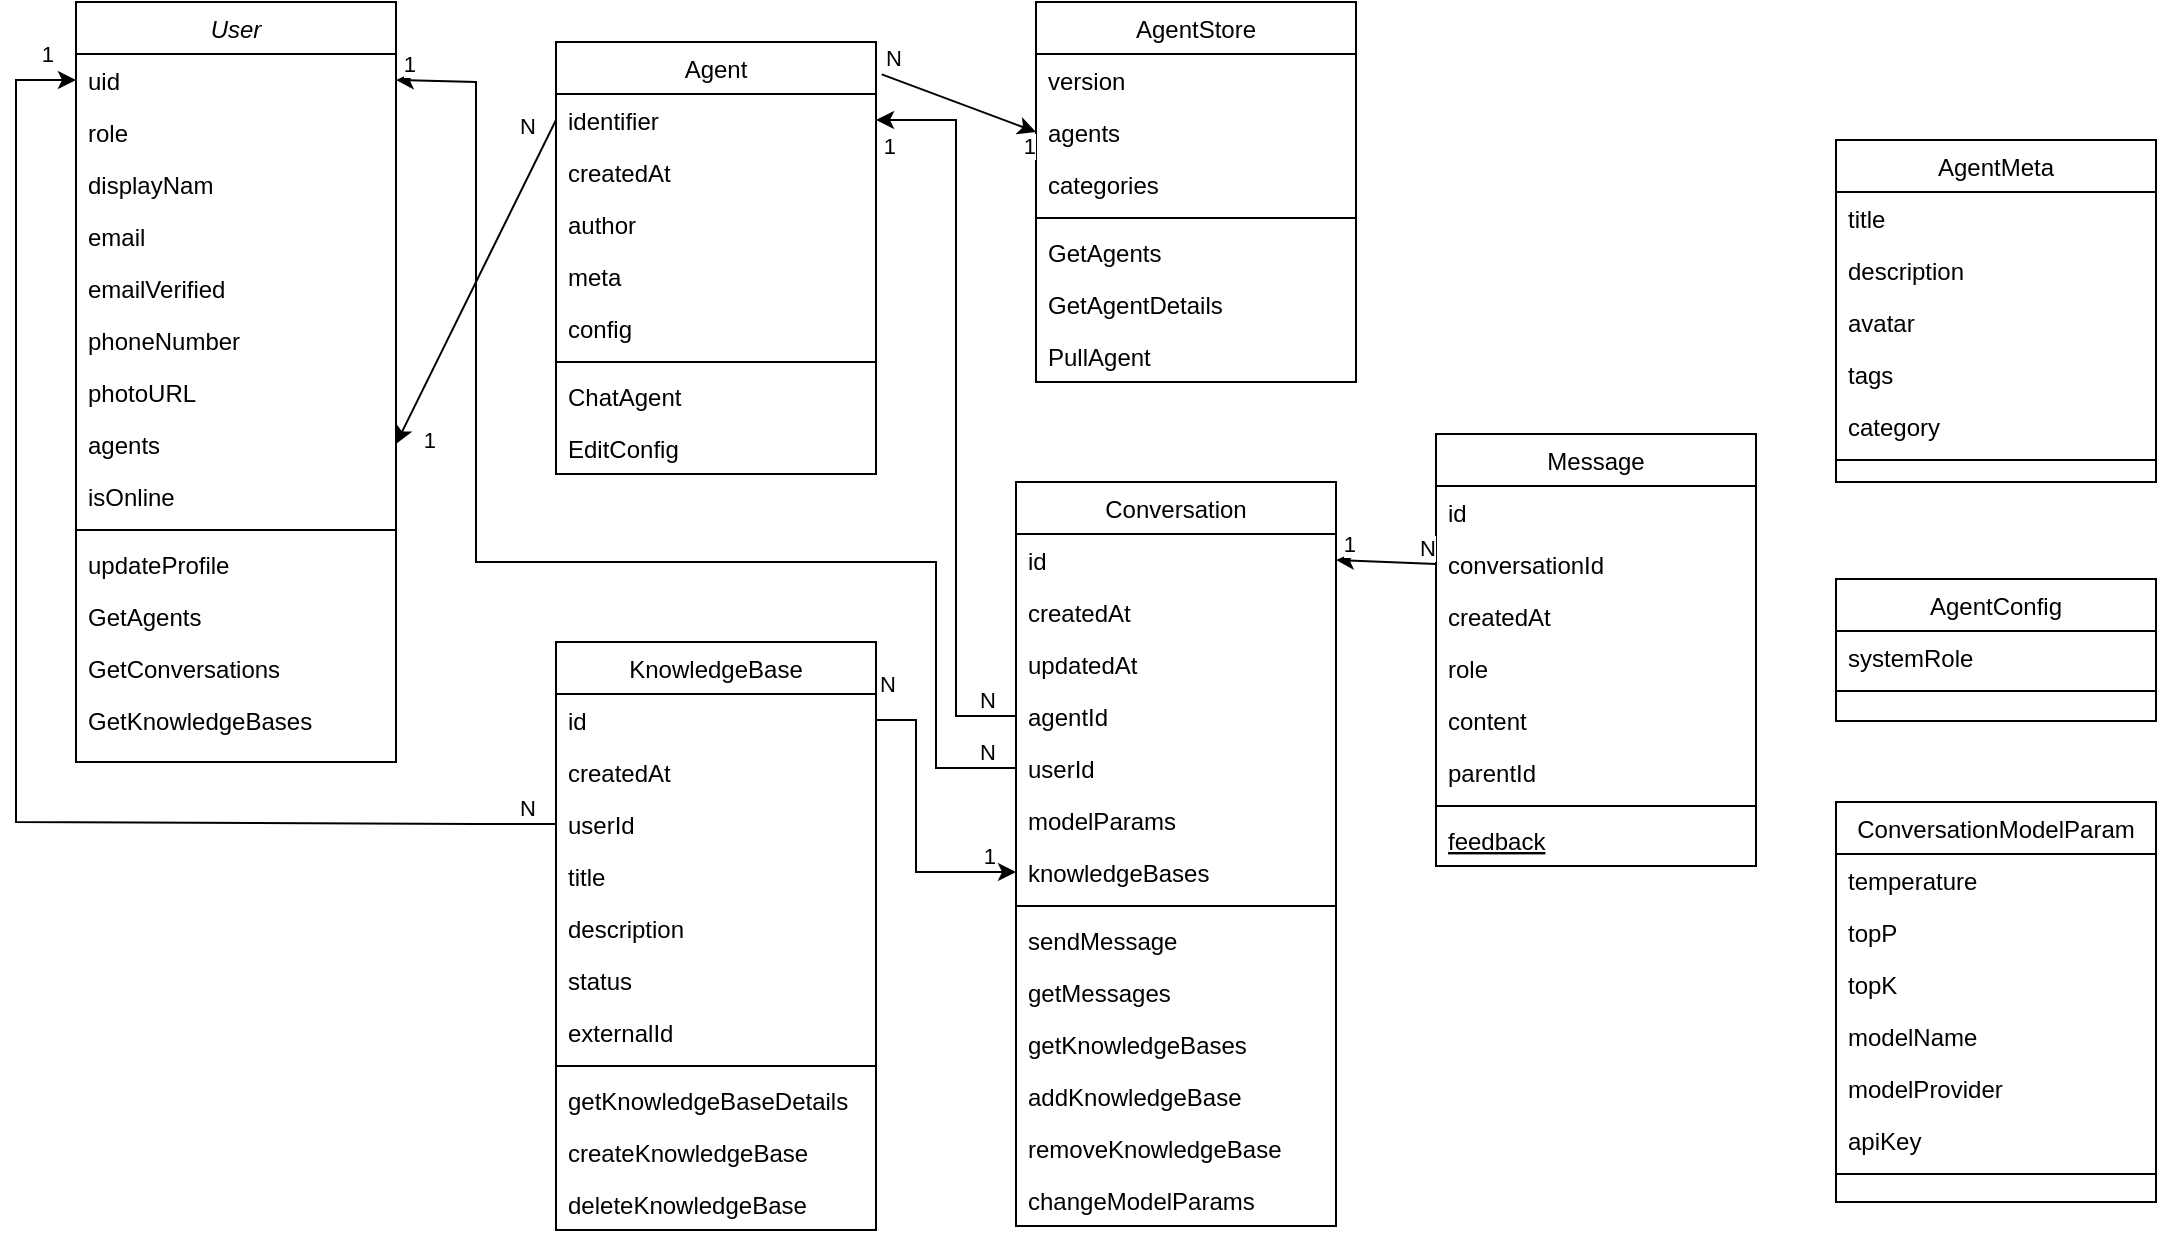 <mxfile version="24.8.3">
  <diagram id="C5RBs43oDa-KdzZeNtuy" name="Page-1">
    <mxGraphModel dx="1767" dy="701" grid="1" gridSize="10" guides="1" tooltips="1" connect="1" arrows="1" fold="1" page="1" pageScale="1" pageWidth="827" pageHeight="1169" math="0" shadow="0">
      <root>
        <mxCell id="WIyWlLk6GJQsqaUBKTNV-0" />
        <mxCell id="WIyWlLk6GJQsqaUBKTNV-1" parent="WIyWlLk6GJQsqaUBKTNV-0" />
        <mxCell id="zkfFHV4jXpPFQw0GAbJ--0" value="User" style="swimlane;fontStyle=2;align=center;verticalAlign=top;childLayout=stackLayout;horizontal=1;startSize=26;horizontalStack=0;resizeParent=1;resizeLast=0;collapsible=1;marginBottom=0;rounded=0;shadow=0;strokeWidth=1;" parent="WIyWlLk6GJQsqaUBKTNV-1" vertex="1">
          <mxGeometry x="40" width="160" height="380" as="geometry">
            <mxRectangle x="230" y="140" width="160" height="26" as="alternateBounds" />
          </mxGeometry>
        </mxCell>
        <mxCell id="zkfFHV4jXpPFQw0GAbJ--1" value="uid" style="text;align=left;verticalAlign=top;spacingLeft=4;spacingRight=4;overflow=hidden;rotatable=0;points=[[0,0.5],[1,0.5]];portConstraint=eastwest;" parent="zkfFHV4jXpPFQw0GAbJ--0" vertex="1">
          <mxGeometry y="26" width="160" height="26" as="geometry" />
        </mxCell>
        <mxCell id="_e_XERXrVA3fYd4OaqRG-3" value="role" style="text;align=left;verticalAlign=top;spacingLeft=4;spacingRight=4;overflow=hidden;rotatable=0;points=[[0,0.5],[1,0.5]];portConstraint=eastwest;rounded=0;shadow=0;html=0;" parent="zkfFHV4jXpPFQw0GAbJ--0" vertex="1">
          <mxGeometry y="52" width="160" height="26" as="geometry" />
        </mxCell>
        <mxCell id="zkfFHV4jXpPFQw0GAbJ--2" value="displayNam" style="text;align=left;verticalAlign=top;spacingLeft=4;spacingRight=4;overflow=hidden;rotatable=0;points=[[0,0.5],[1,0.5]];portConstraint=eastwest;rounded=0;shadow=0;html=0;" parent="zkfFHV4jXpPFQw0GAbJ--0" vertex="1">
          <mxGeometry y="78" width="160" height="26" as="geometry" />
        </mxCell>
        <mxCell id="_e_XERXrVA3fYd4OaqRG-0" value="email" style="text;align=left;verticalAlign=top;spacingLeft=4;spacingRight=4;overflow=hidden;rotatable=0;points=[[0,0.5],[1,0.5]];portConstraint=eastwest;rounded=0;shadow=0;html=0;" parent="zkfFHV4jXpPFQw0GAbJ--0" vertex="1">
          <mxGeometry y="104" width="160" height="26" as="geometry" />
        </mxCell>
        <mxCell id="_e_XERXrVA3fYd4OaqRG-1" value="emailVerified" style="text;align=left;verticalAlign=top;spacingLeft=4;spacingRight=4;overflow=hidden;rotatable=0;points=[[0,0.5],[1,0.5]];portConstraint=eastwest;rounded=0;shadow=0;html=0;" parent="zkfFHV4jXpPFQw0GAbJ--0" vertex="1">
          <mxGeometry y="130" width="160" height="26" as="geometry" />
        </mxCell>
        <mxCell id="_e_XERXrVA3fYd4OaqRG-4" value="phoneNumber" style="text;align=left;verticalAlign=top;spacingLeft=4;spacingRight=4;overflow=hidden;rotatable=0;points=[[0,0.5],[1,0.5]];portConstraint=eastwest;rounded=0;shadow=0;html=0;" parent="zkfFHV4jXpPFQw0GAbJ--0" vertex="1">
          <mxGeometry y="156" width="160" height="26" as="geometry" />
        </mxCell>
        <mxCell id="_e_XERXrVA3fYd4OaqRG-5" value="photoURL" style="text;align=left;verticalAlign=top;spacingLeft=4;spacingRight=4;overflow=hidden;rotatable=0;points=[[0,0.5],[1,0.5]];portConstraint=eastwest;rounded=0;shadow=0;html=0;" parent="zkfFHV4jXpPFQw0GAbJ--0" vertex="1">
          <mxGeometry y="182" width="160" height="26" as="geometry" />
        </mxCell>
        <mxCell id="_e_XERXrVA3fYd4OaqRG-95" value="agents" style="text;align=left;verticalAlign=top;spacingLeft=4;spacingRight=4;overflow=hidden;rotatable=0;points=[[0,0.5],[1,0.5]];portConstraint=eastwest;rounded=0;shadow=0;html=0;" parent="zkfFHV4jXpPFQw0GAbJ--0" vertex="1">
          <mxGeometry y="208" width="160" height="26" as="geometry" />
        </mxCell>
        <mxCell id="_e_XERXrVA3fYd4OaqRG-60" value="isOnline" style="text;align=left;verticalAlign=top;spacingLeft=4;spacingRight=4;overflow=hidden;rotatable=0;points=[[0,0.5],[1,0.5]];portConstraint=eastwest;" parent="zkfFHV4jXpPFQw0GAbJ--0" vertex="1">
          <mxGeometry y="234" width="160" height="26" as="geometry" />
        </mxCell>
        <mxCell id="zkfFHV4jXpPFQw0GAbJ--4" value="" style="line;html=1;strokeWidth=1;align=left;verticalAlign=middle;spacingTop=-1;spacingLeft=3;spacingRight=3;rotatable=0;labelPosition=right;points=[];portConstraint=eastwest;" parent="zkfFHV4jXpPFQw0GAbJ--0" vertex="1">
          <mxGeometry y="260" width="160" height="8" as="geometry" />
        </mxCell>
        <mxCell id="_e_XERXrVA3fYd4OaqRG-6" value="updateProfile" style="text;align=left;verticalAlign=top;spacingLeft=4;spacingRight=4;overflow=hidden;rotatable=0;points=[[0,0.5],[1,0.5]];portConstraint=eastwest;" parent="zkfFHV4jXpPFQw0GAbJ--0" vertex="1">
          <mxGeometry y="268" width="160" height="26" as="geometry" />
        </mxCell>
        <mxCell id="_e_XERXrVA3fYd4OaqRG-40" value="GetAgents" style="text;align=left;verticalAlign=top;spacingLeft=4;spacingRight=4;overflow=hidden;rotatable=0;points=[[0,0.5],[1,0.5]];portConstraint=eastwest;" parent="zkfFHV4jXpPFQw0GAbJ--0" vertex="1">
          <mxGeometry y="294" width="160" height="26" as="geometry" />
        </mxCell>
        <mxCell id="_e_XERXrVA3fYd4OaqRG-93" value="GetConversations" style="text;align=left;verticalAlign=top;spacingLeft=4;spacingRight=4;overflow=hidden;rotatable=0;points=[[0,0.5],[1,0.5]];portConstraint=eastwest;" parent="zkfFHV4jXpPFQw0GAbJ--0" vertex="1">
          <mxGeometry y="320" width="160" height="26" as="geometry" />
        </mxCell>
        <mxCell id="zkfFHV4jXpPFQw0GAbJ--5" value="GetKnowledgeBases" style="text;align=left;verticalAlign=top;spacingLeft=4;spacingRight=4;overflow=hidden;rotatable=0;points=[[0,0.5],[1,0.5]];portConstraint=eastwest;" parent="zkfFHV4jXpPFQw0GAbJ--0" vertex="1">
          <mxGeometry y="346" width="160" height="26" as="geometry" />
        </mxCell>
        <mxCell id="zkfFHV4jXpPFQw0GAbJ--6" value="Conversation" style="swimlane;fontStyle=0;align=center;verticalAlign=top;childLayout=stackLayout;horizontal=1;startSize=26;horizontalStack=0;resizeParent=1;resizeLast=0;collapsible=1;marginBottom=0;rounded=0;shadow=0;strokeWidth=1;" parent="WIyWlLk6GJQsqaUBKTNV-1" vertex="1">
          <mxGeometry x="510" y="240" width="160" height="372" as="geometry">
            <mxRectangle x="130" y="380" width="160" height="26" as="alternateBounds" />
          </mxGeometry>
        </mxCell>
        <mxCell id="zkfFHV4jXpPFQw0GAbJ--7" value="id" style="text;align=left;verticalAlign=top;spacingLeft=4;spacingRight=4;overflow=hidden;rotatable=0;points=[[0,0.5],[1,0.5]];portConstraint=eastwest;" parent="zkfFHV4jXpPFQw0GAbJ--6" vertex="1">
          <mxGeometry y="26" width="160" height="26" as="geometry" />
        </mxCell>
        <mxCell id="_e_XERXrVA3fYd4OaqRG-21" value="createdAt" style="text;align=left;verticalAlign=top;spacingLeft=4;spacingRight=4;overflow=hidden;rotatable=0;points=[[0,0.5],[1,0.5]];portConstraint=eastwest;rounded=0;shadow=0;html=0;" parent="zkfFHV4jXpPFQw0GAbJ--6" vertex="1">
          <mxGeometry y="52" width="160" height="26" as="geometry" />
        </mxCell>
        <mxCell id="_e_XERXrVA3fYd4OaqRG-18" value="updatedAt" style="text;align=left;verticalAlign=top;spacingLeft=4;spacingRight=4;overflow=hidden;rotatable=0;points=[[0,0.5],[1,0.5]];portConstraint=eastwest;rounded=0;shadow=0;html=0;" parent="zkfFHV4jXpPFQw0GAbJ--6" vertex="1">
          <mxGeometry y="78" width="160" height="26" as="geometry" />
        </mxCell>
        <mxCell id="_e_XERXrVA3fYd4OaqRG-20" value="agentId" style="text;align=left;verticalAlign=top;spacingLeft=4;spacingRight=4;overflow=hidden;rotatable=0;points=[[0,0.5],[1,0.5]];portConstraint=eastwest;rounded=0;shadow=0;html=0;" parent="zkfFHV4jXpPFQw0GAbJ--6" vertex="1">
          <mxGeometry y="104" width="160" height="26" as="geometry" />
        </mxCell>
        <mxCell id="_e_XERXrVA3fYd4OaqRG-19" value="userId" style="text;align=left;verticalAlign=top;spacingLeft=4;spacingRight=4;overflow=hidden;rotatable=0;points=[[0,0.5],[1,0.5]];portConstraint=eastwest;rounded=0;shadow=0;html=0;" parent="zkfFHV4jXpPFQw0GAbJ--6" vertex="1">
          <mxGeometry y="130" width="160" height="26" as="geometry" />
        </mxCell>
        <mxCell id="zkfFHV4jXpPFQw0GAbJ--8" value="modelParams" style="text;align=left;verticalAlign=top;spacingLeft=4;spacingRight=4;overflow=hidden;rotatable=0;points=[[0,0.5],[1,0.5]];portConstraint=eastwest;rounded=0;shadow=0;html=0;" parent="zkfFHV4jXpPFQw0GAbJ--6" vertex="1">
          <mxGeometry y="156" width="160" height="26" as="geometry" />
        </mxCell>
        <mxCell id="_e_XERXrVA3fYd4OaqRG-89" value="knowledgeBases" style="text;align=left;verticalAlign=top;spacingLeft=4;spacingRight=4;overflow=hidden;rotatable=0;points=[[0,0.5],[1,0.5]];portConstraint=eastwest;rounded=0;shadow=0;html=0;" parent="zkfFHV4jXpPFQw0GAbJ--6" vertex="1">
          <mxGeometry y="182" width="160" height="26" as="geometry" />
        </mxCell>
        <mxCell id="zkfFHV4jXpPFQw0GAbJ--9" value="" style="line;html=1;strokeWidth=1;align=left;verticalAlign=middle;spacingTop=-1;spacingLeft=3;spacingRight=3;rotatable=0;labelPosition=right;points=[];portConstraint=eastwest;" parent="zkfFHV4jXpPFQw0GAbJ--6" vertex="1">
          <mxGeometry y="208" width="160" height="8" as="geometry" />
        </mxCell>
        <mxCell id="_e_XERXrVA3fYd4OaqRG-22" value="sendMessage" style="text;align=left;verticalAlign=top;spacingLeft=4;spacingRight=4;overflow=hidden;rotatable=0;points=[[0,0.5],[1,0.5]];portConstraint=eastwest;" parent="zkfFHV4jXpPFQw0GAbJ--6" vertex="1">
          <mxGeometry y="216" width="160" height="26" as="geometry" />
        </mxCell>
        <mxCell id="_e_XERXrVA3fYd4OaqRG-98" value="getMessages" style="text;align=left;verticalAlign=top;spacingLeft=4;spacingRight=4;overflow=hidden;rotatable=0;points=[[0,0.5],[1,0.5]];portConstraint=eastwest;" parent="zkfFHV4jXpPFQw0GAbJ--6" vertex="1">
          <mxGeometry y="242" width="160" height="26" as="geometry" />
        </mxCell>
        <mxCell id="zkfFHV4jXpPFQw0GAbJ--11" value="getKnowledgeBases" style="text;align=left;verticalAlign=top;spacingLeft=4;spacingRight=4;overflow=hidden;rotatable=0;points=[[0,0.5],[1,0.5]];portConstraint=eastwest;" parent="zkfFHV4jXpPFQw0GAbJ--6" vertex="1">
          <mxGeometry y="268" width="160" height="26" as="geometry" />
        </mxCell>
        <mxCell id="_e_XERXrVA3fYd4OaqRG-23" value="addKnowledgeBase" style="text;align=left;verticalAlign=top;spacingLeft=4;spacingRight=4;overflow=hidden;rotatable=0;points=[[0,0.5],[1,0.5]];portConstraint=eastwest;" parent="zkfFHV4jXpPFQw0GAbJ--6" vertex="1">
          <mxGeometry y="294" width="160" height="26" as="geometry" />
        </mxCell>
        <mxCell id="_e_XERXrVA3fYd4OaqRG-24" value="removeKnowledgeBase" style="text;align=left;verticalAlign=top;spacingLeft=4;spacingRight=4;overflow=hidden;rotatable=0;points=[[0,0.5],[1,0.5]];portConstraint=eastwest;" parent="zkfFHV4jXpPFQw0GAbJ--6" vertex="1">
          <mxGeometry y="320" width="160" height="26" as="geometry" />
        </mxCell>
        <mxCell id="_e_XERXrVA3fYd4OaqRG-103" value="changeModelParams" style="text;align=left;verticalAlign=top;spacingLeft=4;spacingRight=4;overflow=hidden;rotatable=0;points=[[0,0.5],[1,0.5]];portConstraint=eastwest;" parent="zkfFHV4jXpPFQw0GAbJ--6" vertex="1">
          <mxGeometry y="346" width="160" height="26" as="geometry" />
        </mxCell>
        <mxCell id="zkfFHV4jXpPFQw0GAbJ--17" value="Agent" style="swimlane;fontStyle=0;align=center;verticalAlign=top;childLayout=stackLayout;horizontal=1;startSize=26;horizontalStack=0;resizeParent=1;resizeLast=0;collapsible=1;marginBottom=0;rounded=0;shadow=0;strokeWidth=1;" parent="WIyWlLk6GJQsqaUBKTNV-1" vertex="1">
          <mxGeometry x="280" y="20" width="160" height="216" as="geometry">
            <mxRectangle x="550" y="140" width="160" height="26" as="alternateBounds" />
          </mxGeometry>
        </mxCell>
        <mxCell id="zkfFHV4jXpPFQw0GAbJ--18" value="identifier" style="text;align=left;verticalAlign=top;spacingLeft=4;spacingRight=4;overflow=hidden;rotatable=0;points=[[0,0.5],[1,0.5]];portConstraint=eastwest;" parent="zkfFHV4jXpPFQw0GAbJ--17" vertex="1">
          <mxGeometry y="26" width="160" height="26" as="geometry" />
        </mxCell>
        <mxCell id="zkfFHV4jXpPFQw0GAbJ--20" value="createdAt" style="text;align=left;verticalAlign=top;spacingLeft=4;spacingRight=4;overflow=hidden;rotatable=0;points=[[0,0.5],[1,0.5]];portConstraint=eastwest;rounded=0;shadow=0;html=0;" parent="zkfFHV4jXpPFQw0GAbJ--17" vertex="1">
          <mxGeometry y="52" width="160" height="26" as="geometry" />
        </mxCell>
        <mxCell id="zkfFHV4jXpPFQw0GAbJ--19" value="author" style="text;align=left;verticalAlign=top;spacingLeft=4;spacingRight=4;overflow=hidden;rotatable=0;points=[[0,0.5],[1,0.5]];portConstraint=eastwest;rounded=0;shadow=0;html=0;" parent="zkfFHV4jXpPFQw0GAbJ--17" vertex="1">
          <mxGeometry y="78" width="160" height="26" as="geometry" />
        </mxCell>
        <mxCell id="zkfFHV4jXpPFQw0GAbJ--21" value="meta" style="text;align=left;verticalAlign=top;spacingLeft=4;spacingRight=4;overflow=hidden;rotatable=0;points=[[0,0.5],[1,0.5]];portConstraint=eastwest;rounded=0;shadow=0;html=0;" parent="zkfFHV4jXpPFQw0GAbJ--17" vertex="1">
          <mxGeometry y="104" width="160" height="26" as="geometry" />
        </mxCell>
        <mxCell id="zkfFHV4jXpPFQw0GAbJ--22" value="config" style="text;align=left;verticalAlign=top;spacingLeft=4;spacingRight=4;overflow=hidden;rotatable=0;points=[[0,0.5],[1,0.5]];portConstraint=eastwest;rounded=0;shadow=0;html=0;" parent="zkfFHV4jXpPFQw0GAbJ--17" vertex="1">
          <mxGeometry y="130" width="160" height="26" as="geometry" />
        </mxCell>
        <mxCell id="zkfFHV4jXpPFQw0GAbJ--23" value="" style="line;html=1;strokeWidth=1;align=left;verticalAlign=middle;spacingTop=-1;spacingLeft=3;spacingRight=3;rotatable=0;labelPosition=right;points=[];portConstraint=eastwest;" parent="zkfFHV4jXpPFQw0GAbJ--17" vertex="1">
          <mxGeometry y="156" width="160" height="8" as="geometry" />
        </mxCell>
        <mxCell id="zkfFHV4jXpPFQw0GAbJ--24" value="ChatAgent" style="text;align=left;verticalAlign=top;spacingLeft=4;spacingRight=4;overflow=hidden;rotatable=0;points=[[0,0.5],[1,0.5]];portConstraint=eastwest;" parent="zkfFHV4jXpPFQw0GAbJ--17" vertex="1">
          <mxGeometry y="164" width="160" height="26" as="geometry" />
        </mxCell>
        <mxCell id="zkfFHV4jXpPFQw0GAbJ--25" value="EditConfig" style="text;align=left;verticalAlign=top;spacingLeft=4;spacingRight=4;overflow=hidden;rotatable=0;points=[[0,0.5],[1,0.5]];portConstraint=eastwest;" parent="zkfFHV4jXpPFQw0GAbJ--17" vertex="1">
          <mxGeometry y="190" width="160" height="26" as="geometry" />
        </mxCell>
        <mxCell id="_e_XERXrVA3fYd4OaqRG-7" value="AgentStore" style="swimlane;fontStyle=0;align=center;verticalAlign=top;childLayout=stackLayout;horizontal=1;startSize=26;horizontalStack=0;resizeParent=1;resizeLast=0;collapsible=1;marginBottom=0;rounded=0;shadow=0;strokeWidth=1;" parent="WIyWlLk6GJQsqaUBKTNV-1" vertex="1">
          <mxGeometry x="520" width="160" height="190" as="geometry">
            <mxRectangle x="550" y="140" width="160" height="26" as="alternateBounds" />
          </mxGeometry>
        </mxCell>
        <mxCell id="_e_XERXrVA3fYd4OaqRG-8" value="version" style="text;align=left;verticalAlign=top;spacingLeft=4;spacingRight=4;overflow=hidden;rotatable=0;points=[[0,0.5],[1,0.5]];portConstraint=eastwest;" parent="_e_XERXrVA3fYd4OaqRG-7" vertex="1">
          <mxGeometry y="26" width="160" height="26" as="geometry" />
        </mxCell>
        <mxCell id="_e_XERXrVA3fYd4OaqRG-9" value="agents" style="text;align=left;verticalAlign=top;spacingLeft=4;spacingRight=4;overflow=hidden;rotatable=0;points=[[0,0.5],[1,0.5]];portConstraint=eastwest;rounded=0;shadow=0;html=0;" parent="_e_XERXrVA3fYd4OaqRG-7" vertex="1">
          <mxGeometry y="52" width="160" height="26" as="geometry" />
        </mxCell>
        <mxCell id="_e_XERXrVA3fYd4OaqRG-10" value="categories" style="text;align=left;verticalAlign=top;spacingLeft=4;spacingRight=4;overflow=hidden;rotatable=0;points=[[0,0.5],[1,0.5]];portConstraint=eastwest;rounded=0;shadow=0;html=0;" parent="_e_XERXrVA3fYd4OaqRG-7" vertex="1">
          <mxGeometry y="78" width="160" height="26" as="geometry" />
        </mxCell>
        <mxCell id="_e_XERXrVA3fYd4OaqRG-13" value="" style="line;html=1;strokeWidth=1;align=left;verticalAlign=middle;spacingTop=-1;spacingLeft=3;spacingRight=3;rotatable=0;labelPosition=right;points=[];portConstraint=eastwest;" parent="_e_XERXrVA3fYd4OaqRG-7" vertex="1">
          <mxGeometry y="104" width="160" height="8" as="geometry" />
        </mxCell>
        <mxCell id="_e_XERXrVA3fYd4OaqRG-14" value="GetAgents" style="text;align=left;verticalAlign=top;spacingLeft=4;spacingRight=4;overflow=hidden;rotatable=0;points=[[0,0.5],[1,0.5]];portConstraint=eastwest;" parent="_e_XERXrVA3fYd4OaqRG-7" vertex="1">
          <mxGeometry y="112" width="160" height="26" as="geometry" />
        </mxCell>
        <mxCell id="_e_XERXrVA3fYd4OaqRG-15" value="GetAgentDetails" style="text;align=left;verticalAlign=top;spacingLeft=4;spacingRight=4;overflow=hidden;rotatable=0;points=[[0,0.5],[1,0.5]];portConstraint=eastwest;" parent="_e_XERXrVA3fYd4OaqRG-7" vertex="1">
          <mxGeometry y="138" width="160" height="26" as="geometry" />
        </mxCell>
        <mxCell id="_e_XERXrVA3fYd4OaqRG-17" value="PullAgent" style="text;align=left;verticalAlign=top;spacingLeft=4;spacingRight=4;overflow=hidden;rotatable=0;points=[[0,0.5],[1,0.5]];portConstraint=eastwest;" parent="_e_XERXrVA3fYd4OaqRG-7" vertex="1">
          <mxGeometry y="164" width="160" height="26" as="geometry" />
        </mxCell>
        <mxCell id="_e_XERXrVA3fYd4OaqRG-25" value="KnowledgeBase" style="swimlane;fontStyle=0;align=center;verticalAlign=top;childLayout=stackLayout;horizontal=1;startSize=26;horizontalStack=0;resizeParent=1;resizeLast=0;collapsible=1;marginBottom=0;rounded=0;shadow=0;strokeWidth=1;" parent="WIyWlLk6GJQsqaUBKTNV-1" vertex="1">
          <mxGeometry x="280" y="320" width="160" height="294" as="geometry">
            <mxRectangle x="130" y="380" width="160" height="26" as="alternateBounds" />
          </mxGeometry>
        </mxCell>
        <mxCell id="_e_XERXrVA3fYd4OaqRG-26" value="id" style="text;align=left;verticalAlign=top;spacingLeft=4;spacingRight=4;overflow=hidden;rotatable=0;points=[[0,0.5],[1,0.5]];portConstraint=eastwest;" parent="_e_XERXrVA3fYd4OaqRG-25" vertex="1">
          <mxGeometry y="26" width="160" height="26" as="geometry" />
        </mxCell>
        <mxCell id="_e_XERXrVA3fYd4OaqRG-27" value="createdAt" style="text;align=left;verticalAlign=top;spacingLeft=4;spacingRight=4;overflow=hidden;rotatable=0;points=[[0,0.5],[1,0.5]];portConstraint=eastwest;rounded=0;shadow=0;html=0;" parent="_e_XERXrVA3fYd4OaqRG-25" vertex="1">
          <mxGeometry y="52" width="160" height="26" as="geometry" />
        </mxCell>
        <mxCell id="_e_XERXrVA3fYd4OaqRG-57" value="userId" style="text;align=left;verticalAlign=top;spacingLeft=4;spacingRight=4;overflow=hidden;rotatable=0;points=[[0,0.5],[1,0.5]];portConstraint=eastwest;rounded=0;shadow=0;html=0;" parent="_e_XERXrVA3fYd4OaqRG-25" vertex="1">
          <mxGeometry y="78" width="160" height="26" as="geometry" />
        </mxCell>
        <mxCell id="_e_XERXrVA3fYd4OaqRG-58" value="title" style="text;align=left;verticalAlign=top;spacingLeft=4;spacingRight=4;overflow=hidden;rotatable=0;points=[[0,0.5],[1,0.5]];portConstraint=eastwest;rounded=0;shadow=0;html=0;" parent="_e_XERXrVA3fYd4OaqRG-25" vertex="1">
          <mxGeometry y="104" width="160" height="26" as="geometry" />
        </mxCell>
        <mxCell id="_e_XERXrVA3fYd4OaqRG-59" value="description" style="text;align=left;verticalAlign=top;spacingLeft=4;spacingRight=4;overflow=hidden;rotatable=0;points=[[0,0.5],[1,0.5]];portConstraint=eastwest;rounded=0;shadow=0;html=0;" parent="_e_XERXrVA3fYd4OaqRG-25" vertex="1">
          <mxGeometry y="130" width="160" height="26" as="geometry" />
        </mxCell>
        <mxCell id="_e_XERXrVA3fYd4OaqRG-29" value="status" style="text;align=left;verticalAlign=top;spacingLeft=4;spacingRight=4;overflow=hidden;rotatable=0;points=[[0,0.5],[1,0.5]];portConstraint=eastwest;rounded=0;shadow=0;html=0;" parent="_e_XERXrVA3fYd4OaqRG-25" vertex="1">
          <mxGeometry y="156" width="160" height="26" as="geometry" />
        </mxCell>
        <mxCell id="_e_XERXrVA3fYd4OaqRG-28" value="externalId" style="text;align=left;verticalAlign=top;spacingLeft=4;spacingRight=4;overflow=hidden;rotatable=0;points=[[0,0.5],[1,0.5]];portConstraint=eastwest;rounded=0;shadow=0;html=0;" parent="_e_XERXrVA3fYd4OaqRG-25" vertex="1">
          <mxGeometry y="182" width="160" height="26" as="geometry" />
        </mxCell>
        <mxCell id="_e_XERXrVA3fYd4OaqRG-32" value="" style="line;html=1;strokeWidth=1;align=left;verticalAlign=middle;spacingTop=-1;spacingLeft=3;spacingRight=3;rotatable=0;labelPosition=right;points=[];portConstraint=eastwest;" parent="_e_XERXrVA3fYd4OaqRG-25" vertex="1">
          <mxGeometry y="208" width="160" height="8" as="geometry" />
        </mxCell>
        <mxCell id="_e_XERXrVA3fYd4OaqRG-38" value="getKnowledgeBaseDetails" style="text;align=left;verticalAlign=top;spacingLeft=4;spacingRight=4;overflow=hidden;rotatable=0;points=[[0,0.5],[1,0.5]];portConstraint=eastwest;" parent="_e_XERXrVA3fYd4OaqRG-25" vertex="1">
          <mxGeometry y="216" width="160" height="26" as="geometry" />
        </mxCell>
        <mxCell id="_e_XERXrVA3fYd4OaqRG-39" value="createKnowledgeBase" style="text;align=left;verticalAlign=top;spacingLeft=4;spacingRight=4;overflow=hidden;rotatable=0;points=[[0,0.5],[1,0.5]];portConstraint=eastwest;" parent="_e_XERXrVA3fYd4OaqRG-25" vertex="1">
          <mxGeometry y="242" width="160" height="26" as="geometry" />
        </mxCell>
        <mxCell id="_e_XERXrVA3fYd4OaqRG-34" value="deleteKnowledgeBase" style="text;align=left;verticalAlign=top;spacingLeft=4;spacingRight=4;overflow=hidden;rotatable=0;points=[[0,0.5],[1,0.5]];portConstraint=eastwest;" parent="_e_XERXrVA3fYd4OaqRG-25" vertex="1">
          <mxGeometry y="268" width="160" height="26" as="geometry" />
        </mxCell>
        <mxCell id="_e_XERXrVA3fYd4OaqRG-43" value="Message" style="swimlane;fontStyle=0;align=center;verticalAlign=top;childLayout=stackLayout;horizontal=1;startSize=26;horizontalStack=0;resizeParent=1;resizeLast=0;collapsible=1;marginBottom=0;rounded=0;shadow=0;strokeWidth=1;" parent="WIyWlLk6GJQsqaUBKTNV-1" vertex="1">
          <mxGeometry x="720" y="216" width="160" height="216" as="geometry">
            <mxRectangle x="130" y="380" width="160" height="26" as="alternateBounds" />
          </mxGeometry>
        </mxCell>
        <mxCell id="_e_XERXrVA3fYd4OaqRG-44" value="id" style="text;align=left;verticalAlign=top;spacingLeft=4;spacingRight=4;overflow=hidden;rotatable=0;points=[[0,0.5],[1,0.5]];portConstraint=eastwest;" parent="_e_XERXrVA3fYd4OaqRG-43" vertex="1">
          <mxGeometry y="26" width="160" height="26" as="geometry" />
        </mxCell>
        <mxCell id="_e_XERXrVA3fYd4OaqRG-100" value="conversationId" style="text;align=left;verticalAlign=top;spacingLeft=4;spacingRight=4;overflow=hidden;rotatable=0;points=[[0,0.5],[1,0.5]];portConstraint=eastwest;" parent="_e_XERXrVA3fYd4OaqRG-43" vertex="1">
          <mxGeometry y="52" width="160" height="26" as="geometry" />
        </mxCell>
        <mxCell id="_e_XERXrVA3fYd4OaqRG-45" value="createdAt" style="text;align=left;verticalAlign=top;spacingLeft=4;spacingRight=4;overflow=hidden;rotatable=0;points=[[0,0.5],[1,0.5]];portConstraint=eastwest;rounded=0;shadow=0;html=0;" parent="_e_XERXrVA3fYd4OaqRG-43" vertex="1">
          <mxGeometry y="78" width="160" height="26" as="geometry" />
        </mxCell>
        <mxCell id="_e_XERXrVA3fYd4OaqRG-47" value="role" style="text;align=left;verticalAlign=top;spacingLeft=4;spacingRight=4;overflow=hidden;rotatable=0;points=[[0,0.5],[1,0.5]];portConstraint=eastwest;rounded=0;shadow=0;html=0;" parent="_e_XERXrVA3fYd4OaqRG-43" vertex="1">
          <mxGeometry y="104" width="160" height="26" as="geometry" />
        </mxCell>
        <mxCell id="_e_XERXrVA3fYd4OaqRG-48" value="content" style="text;align=left;verticalAlign=top;spacingLeft=4;spacingRight=4;overflow=hidden;rotatable=0;points=[[0,0.5],[1,0.5]];portConstraint=eastwest;rounded=0;shadow=0;html=0;" parent="_e_XERXrVA3fYd4OaqRG-43" vertex="1">
          <mxGeometry y="130" width="160" height="26" as="geometry" />
        </mxCell>
        <mxCell id="_e_XERXrVA3fYd4OaqRG-49" value="parentId" style="text;align=left;verticalAlign=top;spacingLeft=4;spacingRight=4;overflow=hidden;rotatable=0;points=[[0,0.5],[1,0.5]];portConstraint=eastwest;rounded=0;shadow=0;html=0;" parent="_e_XERXrVA3fYd4OaqRG-43" vertex="1">
          <mxGeometry y="156" width="160" height="26" as="geometry" />
        </mxCell>
        <mxCell id="_e_XERXrVA3fYd4OaqRG-50" value="" style="line;html=1;strokeWidth=1;align=left;verticalAlign=middle;spacingTop=-1;spacingLeft=3;spacingRight=3;rotatable=0;labelPosition=right;points=[];portConstraint=eastwest;" parent="_e_XERXrVA3fYd4OaqRG-43" vertex="1">
          <mxGeometry y="182" width="160" height="8" as="geometry" />
        </mxCell>
        <mxCell id="_e_XERXrVA3fYd4OaqRG-51" value="feedback" style="text;align=left;verticalAlign=top;spacingLeft=4;spacingRight=4;overflow=hidden;rotatable=0;points=[[0,0.5],[1,0.5]];portConstraint=eastwest;fontStyle=4" parent="_e_XERXrVA3fYd4OaqRG-43" vertex="1">
          <mxGeometry y="190" width="160" height="26" as="geometry" />
        </mxCell>
        <mxCell id="_e_XERXrVA3fYd4OaqRG-62" value="" style="endArrow=classic;html=1;rounded=0;entryX=0;entryY=0.5;entryDx=0;entryDy=0;exitX=1.018;exitY=0.075;exitDx=0;exitDy=0;exitPerimeter=0;" parent="WIyWlLk6GJQsqaUBKTNV-1" source="zkfFHV4jXpPFQw0GAbJ--17" target="_e_XERXrVA3fYd4OaqRG-9" edge="1">
          <mxGeometry relative="1" as="geometry">
            <mxPoint x="410" y="10" as="sourcePoint" />
            <mxPoint x="500" y="107.5" as="targetPoint" />
            <Array as="points" />
          </mxGeometry>
        </mxCell>
        <mxCell id="_e_XERXrVA3fYd4OaqRG-64" value="N" style="edgeLabel;resizable=0;html=1;;align=left;verticalAlign=bottom;" parent="_e_XERXrVA3fYd4OaqRG-62" connectable="0" vertex="1">
          <mxGeometry x="-1" relative="1" as="geometry" />
        </mxCell>
        <mxCell id="_e_XERXrVA3fYd4OaqRG-65" value="1" style="edgeLabel;resizable=0;html=1;;align=right;verticalAlign=bottom;" parent="_e_XERXrVA3fYd4OaqRG-62" connectable="0" vertex="1">
          <mxGeometry x="1" relative="1" as="geometry">
            <mxPoint y="15" as="offset" />
          </mxGeometry>
        </mxCell>
        <mxCell id="_e_XERXrVA3fYd4OaqRG-70" value="" style="endArrow=classic;html=1;rounded=0;entryX=1;entryY=0.5;entryDx=0;entryDy=0;exitX=0;exitY=0.5;exitDx=0;exitDy=0;" parent="WIyWlLk6GJQsqaUBKTNV-1" source="_e_XERXrVA3fYd4OaqRG-100" target="zkfFHV4jXpPFQw0GAbJ--7" edge="1">
          <mxGeometry relative="1" as="geometry">
            <mxPoint x="450" y="300" as="sourcePoint" />
            <mxPoint x="400" y="465" as="targetPoint" />
            <Array as="points" />
          </mxGeometry>
        </mxCell>
        <mxCell id="_e_XERXrVA3fYd4OaqRG-71" value="N" style="edgeLabel;resizable=0;html=1;;align=left;verticalAlign=bottom;" parent="_e_XERXrVA3fYd4OaqRG-70" connectable="0" vertex="1">
          <mxGeometry x="-1" relative="1" as="geometry">
            <mxPoint x="-10" as="offset" />
          </mxGeometry>
        </mxCell>
        <mxCell id="_e_XERXrVA3fYd4OaqRG-72" value="1" style="edgeLabel;resizable=0;html=1;;align=right;verticalAlign=bottom;" parent="_e_XERXrVA3fYd4OaqRG-70" connectable="0" vertex="1">
          <mxGeometry x="1" relative="1" as="geometry">
            <mxPoint x="10" as="offset" />
          </mxGeometry>
        </mxCell>
        <mxCell id="_e_XERXrVA3fYd4OaqRG-73" value="" style="endArrow=classic;html=1;rounded=0;exitX=0;exitY=0.5;exitDx=0;exitDy=0;entryX=1;entryY=0.5;entryDx=0;entryDy=0;" parent="WIyWlLk6GJQsqaUBKTNV-1" source="_e_XERXrVA3fYd4OaqRG-20" target="zkfFHV4jXpPFQw0GAbJ--18" edge="1">
          <mxGeometry relative="1" as="geometry">
            <mxPoint x="470" y="440" as="sourcePoint" />
            <mxPoint x="450" y="80" as="targetPoint" />
            <Array as="points">
              <mxPoint x="480" y="357" />
              <mxPoint x="480" y="59" />
            </Array>
          </mxGeometry>
        </mxCell>
        <mxCell id="_e_XERXrVA3fYd4OaqRG-74" value="N" style="edgeLabel;resizable=0;html=1;;align=left;verticalAlign=bottom;" parent="_e_XERXrVA3fYd4OaqRG-73" connectable="0" vertex="1">
          <mxGeometry x="-1" relative="1" as="geometry">
            <mxPoint x="-20" as="offset" />
          </mxGeometry>
        </mxCell>
        <mxCell id="_e_XERXrVA3fYd4OaqRG-75" value="1" style="edgeLabel;resizable=0;html=1;;align=right;verticalAlign=bottom;" parent="_e_XERXrVA3fYd4OaqRG-73" connectable="0" vertex="1">
          <mxGeometry x="1" relative="1" as="geometry">
            <mxPoint x="10" y="21" as="offset" />
          </mxGeometry>
        </mxCell>
        <mxCell id="_e_XERXrVA3fYd4OaqRG-76" value="" style="endArrow=classic;html=1;rounded=0;entryX=1;entryY=0.5;entryDx=0;entryDy=0;exitX=0;exitY=0.5;exitDx=0;exitDy=0;" parent="WIyWlLk6GJQsqaUBKTNV-1" source="zkfFHV4jXpPFQw0GAbJ--18" target="_e_XERXrVA3fYd4OaqRG-95" edge="1">
          <mxGeometry relative="1" as="geometry">
            <mxPoint x="240" y="94.5" as="sourcePoint" />
            <mxPoint x="190" y="94.5" as="targetPoint" />
            <Array as="points" />
          </mxGeometry>
        </mxCell>
        <mxCell id="_e_XERXrVA3fYd4OaqRG-77" value="N" style="edgeLabel;resizable=0;html=1;;align=left;verticalAlign=bottom;" parent="_e_XERXrVA3fYd4OaqRG-76" connectable="0" vertex="1">
          <mxGeometry x="-1" relative="1" as="geometry">
            <mxPoint x="-20" y="11" as="offset" />
          </mxGeometry>
        </mxCell>
        <mxCell id="_e_XERXrVA3fYd4OaqRG-78" value="1" style="edgeLabel;resizable=0;html=1;;align=right;verticalAlign=bottom;" parent="_e_XERXrVA3fYd4OaqRG-76" connectable="0" vertex="1">
          <mxGeometry x="1" relative="1" as="geometry">
            <mxPoint x="20" y="7" as="offset" />
          </mxGeometry>
        </mxCell>
        <mxCell id="_e_XERXrVA3fYd4OaqRG-80" value="" style="endArrow=classic;html=1;rounded=0;entryX=1;entryY=0.5;entryDx=0;entryDy=0;exitX=0;exitY=0.5;exitDx=0;exitDy=0;" parent="WIyWlLk6GJQsqaUBKTNV-1" source="_e_XERXrVA3fYd4OaqRG-19" target="zkfFHV4jXpPFQw0GAbJ--1" edge="1">
          <mxGeometry relative="1" as="geometry">
            <mxPoint x="240" y="290" as="sourcePoint" />
            <mxPoint x="201.76" y="305.994" as="targetPoint" />
            <Array as="points">
              <mxPoint x="470" y="383" />
              <mxPoint x="470" y="357" />
              <mxPoint x="470" y="280" />
              <mxPoint x="240" y="280" />
              <mxPoint x="240" y="40" />
            </Array>
          </mxGeometry>
        </mxCell>
        <mxCell id="_e_XERXrVA3fYd4OaqRG-81" value="N" style="edgeLabel;resizable=0;html=1;;align=left;verticalAlign=bottom;" parent="_e_XERXrVA3fYd4OaqRG-80" connectable="0" vertex="1">
          <mxGeometry x="-1" relative="1" as="geometry">
            <mxPoint x="-20" as="offset" />
          </mxGeometry>
        </mxCell>
        <mxCell id="_e_XERXrVA3fYd4OaqRG-82" value="1" style="edgeLabel;resizable=0;html=1;;align=right;verticalAlign=bottom;" parent="_e_XERXrVA3fYd4OaqRG-80" connectable="0" vertex="1">
          <mxGeometry x="1" relative="1" as="geometry">
            <mxPoint x="10" as="offset" />
          </mxGeometry>
        </mxCell>
        <mxCell id="_e_XERXrVA3fYd4OaqRG-83" value="" style="endArrow=classic;html=1;rounded=0;entryX=0;entryY=0.5;entryDx=0;entryDy=0;exitX=0;exitY=0.5;exitDx=0;exitDy=0;" parent="WIyWlLk6GJQsqaUBKTNV-1" source="_e_XERXrVA3fYd4OaqRG-57" target="zkfFHV4jXpPFQw0GAbJ--1" edge="1">
          <mxGeometry relative="1" as="geometry">
            <mxPoint x="40" y="566.5" as="sourcePoint" />
            <mxPoint x="40" y="299" as="targetPoint" />
            <Array as="points">
              <mxPoint x="240" y="411" />
              <mxPoint x="10" y="410" />
              <mxPoint x="10" y="300" />
              <mxPoint x="10" y="39" />
            </Array>
          </mxGeometry>
        </mxCell>
        <mxCell id="_e_XERXrVA3fYd4OaqRG-84" value="N" style="edgeLabel;resizable=0;html=1;;align=left;verticalAlign=bottom;" parent="_e_XERXrVA3fYd4OaqRG-83" connectable="0" vertex="1">
          <mxGeometry x="-1" relative="1" as="geometry">
            <mxPoint x="-20" as="offset" />
          </mxGeometry>
        </mxCell>
        <mxCell id="_e_XERXrVA3fYd4OaqRG-85" value="1" style="edgeLabel;resizable=0;html=1;;align=right;verticalAlign=bottom;" parent="_e_XERXrVA3fYd4OaqRG-83" connectable="0" vertex="1">
          <mxGeometry x="1" relative="1" as="geometry">
            <mxPoint x="-10" y="-5" as="offset" />
          </mxGeometry>
        </mxCell>
        <mxCell id="_e_XERXrVA3fYd4OaqRG-90" value="" style="endArrow=classic;html=1;rounded=0;entryX=0;entryY=0.5;entryDx=0;entryDy=0;exitX=1;exitY=0.5;exitDx=0;exitDy=0;" parent="WIyWlLk6GJQsqaUBKTNV-1" source="_e_XERXrVA3fYd4OaqRG-26" target="_e_XERXrVA3fYd4OaqRG-89" edge="1">
          <mxGeometry relative="1" as="geometry">
            <mxPoint x="270" y="640" as="sourcePoint" />
            <mxPoint x="220" y="796" as="targetPoint" />
            <Array as="points">
              <mxPoint x="460" y="359" />
              <mxPoint x="460" y="435" />
            </Array>
          </mxGeometry>
        </mxCell>
        <mxCell id="_e_XERXrVA3fYd4OaqRG-91" value="N" style="edgeLabel;resizable=0;html=1;;align=left;verticalAlign=bottom;" parent="_e_XERXrVA3fYd4OaqRG-90" connectable="0" vertex="1">
          <mxGeometry x="-1" relative="1" as="geometry">
            <mxPoint y="-10" as="offset" />
          </mxGeometry>
        </mxCell>
        <mxCell id="_e_XERXrVA3fYd4OaqRG-92" value="1" style="edgeLabel;resizable=0;html=1;;align=right;verticalAlign=bottom;" parent="_e_XERXrVA3fYd4OaqRG-90" connectable="0" vertex="1">
          <mxGeometry x="1" relative="1" as="geometry">
            <mxPoint x="-10" as="offset" />
          </mxGeometry>
        </mxCell>
        <mxCell id="_e_XERXrVA3fYd4OaqRG-104" value="ConversationModelParam" style="swimlane;fontStyle=0;align=center;verticalAlign=top;childLayout=stackLayout;horizontal=1;startSize=26;horizontalStack=0;resizeParent=1;resizeLast=0;collapsible=1;marginBottom=0;rounded=0;shadow=0;strokeWidth=1;" parent="WIyWlLk6GJQsqaUBKTNV-1" vertex="1">
          <mxGeometry x="920" y="400" width="160" height="200" as="geometry">
            <mxRectangle x="130" y="380" width="160" height="26" as="alternateBounds" />
          </mxGeometry>
        </mxCell>
        <mxCell id="_e_XERXrVA3fYd4OaqRG-105" value="temperature" style="text;align=left;verticalAlign=top;spacingLeft=4;spacingRight=4;overflow=hidden;rotatable=0;points=[[0,0.5],[1,0.5]];portConstraint=eastwest;" parent="_e_XERXrVA3fYd4OaqRG-104" vertex="1">
          <mxGeometry y="26" width="160" height="26" as="geometry" />
        </mxCell>
        <mxCell id="_e_XERXrVA3fYd4OaqRG-106" value="topP" style="text;align=left;verticalAlign=top;spacingLeft=4;spacingRight=4;overflow=hidden;rotatable=0;points=[[0,0.5],[1,0.5]];portConstraint=eastwest;" parent="_e_XERXrVA3fYd4OaqRG-104" vertex="1">
          <mxGeometry y="52" width="160" height="26" as="geometry" />
        </mxCell>
        <mxCell id="_e_XERXrVA3fYd4OaqRG-107" value="topK" style="text;align=left;verticalAlign=top;spacingLeft=4;spacingRight=4;overflow=hidden;rotatable=0;points=[[0,0.5],[1,0.5]];portConstraint=eastwest;rounded=0;shadow=0;html=0;" parent="_e_XERXrVA3fYd4OaqRG-104" vertex="1">
          <mxGeometry y="78" width="160" height="26" as="geometry" />
        </mxCell>
        <mxCell id="_e_XERXrVA3fYd4OaqRG-108" value="modelName" style="text;align=left;verticalAlign=top;spacingLeft=4;spacingRight=4;overflow=hidden;rotatable=0;points=[[0,0.5],[1,0.5]];portConstraint=eastwest;rounded=0;shadow=0;html=0;" parent="_e_XERXrVA3fYd4OaqRG-104" vertex="1">
          <mxGeometry y="104" width="160" height="26" as="geometry" />
        </mxCell>
        <mxCell id="_e_XERXrVA3fYd4OaqRG-109" value="modelProvider" style="text;align=left;verticalAlign=top;spacingLeft=4;spacingRight=4;overflow=hidden;rotatable=0;points=[[0,0.5],[1,0.5]];portConstraint=eastwest;rounded=0;shadow=0;html=0;" parent="_e_XERXrVA3fYd4OaqRG-104" vertex="1">
          <mxGeometry y="130" width="160" height="26" as="geometry" />
        </mxCell>
        <mxCell id="_e_XERXrVA3fYd4OaqRG-110" value="apiKey" style="text;align=left;verticalAlign=top;spacingLeft=4;spacingRight=4;overflow=hidden;rotatable=0;points=[[0,0.5],[1,0.5]];portConstraint=eastwest;rounded=0;shadow=0;html=0;" parent="_e_XERXrVA3fYd4OaqRG-104" vertex="1">
          <mxGeometry y="156" width="160" height="26" as="geometry" />
        </mxCell>
        <mxCell id="_e_XERXrVA3fYd4OaqRG-111" value="" style="line;html=1;strokeWidth=1;align=left;verticalAlign=middle;spacingTop=-1;spacingLeft=3;spacingRight=3;rotatable=0;labelPosition=right;points=[];portConstraint=eastwest;" parent="_e_XERXrVA3fYd4OaqRG-104" vertex="1">
          <mxGeometry y="182" width="160" height="8" as="geometry" />
        </mxCell>
        <mxCell id="_e_XERXrVA3fYd4OaqRG-113" value="AgentMeta" style="swimlane;fontStyle=0;align=center;verticalAlign=top;childLayout=stackLayout;horizontal=1;startSize=26;horizontalStack=0;resizeParent=1;resizeLast=0;collapsible=1;marginBottom=0;rounded=0;shadow=0;strokeWidth=1;" parent="WIyWlLk6GJQsqaUBKTNV-1" vertex="1">
          <mxGeometry x="920" y="69" width="160" height="171" as="geometry">
            <mxRectangle x="130" y="380" width="160" height="26" as="alternateBounds" />
          </mxGeometry>
        </mxCell>
        <mxCell id="_e_XERXrVA3fYd4OaqRG-114" value="title" style="text;align=left;verticalAlign=top;spacingLeft=4;spacingRight=4;overflow=hidden;rotatable=0;points=[[0,0.5],[1,0.5]];portConstraint=eastwest;" parent="_e_XERXrVA3fYd4OaqRG-113" vertex="1">
          <mxGeometry y="26" width="160" height="26" as="geometry" />
        </mxCell>
        <mxCell id="_e_XERXrVA3fYd4OaqRG-115" value="description" style="text;align=left;verticalAlign=top;spacingLeft=4;spacingRight=4;overflow=hidden;rotatable=0;points=[[0,0.5],[1,0.5]];portConstraint=eastwest;" parent="_e_XERXrVA3fYd4OaqRG-113" vertex="1">
          <mxGeometry y="52" width="160" height="26" as="geometry" />
        </mxCell>
        <mxCell id="_e_XERXrVA3fYd4OaqRG-116" value="avatar" style="text;align=left;verticalAlign=top;spacingLeft=4;spacingRight=4;overflow=hidden;rotatable=0;points=[[0,0.5],[1,0.5]];portConstraint=eastwest;rounded=0;shadow=0;html=0;" parent="_e_XERXrVA3fYd4OaqRG-113" vertex="1">
          <mxGeometry y="78" width="160" height="26" as="geometry" />
        </mxCell>
        <mxCell id="_e_XERXrVA3fYd4OaqRG-117" value="tags" style="text;align=left;verticalAlign=top;spacingLeft=4;spacingRight=4;overflow=hidden;rotatable=0;points=[[0,0.5],[1,0.5]];portConstraint=eastwest;rounded=0;shadow=0;html=0;" parent="_e_XERXrVA3fYd4OaqRG-113" vertex="1">
          <mxGeometry y="104" width="160" height="26" as="geometry" />
        </mxCell>
        <mxCell id="_e_XERXrVA3fYd4OaqRG-118" value="category" style="text;align=left;verticalAlign=top;spacingLeft=4;spacingRight=4;overflow=hidden;rotatable=0;points=[[0,0.5],[1,0.5]];portConstraint=eastwest;rounded=0;shadow=0;html=0;" parent="_e_XERXrVA3fYd4OaqRG-113" vertex="1">
          <mxGeometry y="130" width="160" height="26" as="geometry" />
        </mxCell>
        <mxCell id="_e_XERXrVA3fYd4OaqRG-120" value="" style="line;html=1;strokeWidth=1;align=left;verticalAlign=middle;spacingTop=-1;spacingLeft=3;spacingRight=3;rotatable=0;labelPosition=right;points=[];portConstraint=eastwest;" parent="_e_XERXrVA3fYd4OaqRG-113" vertex="1">
          <mxGeometry y="156" width="160" height="8" as="geometry" />
        </mxCell>
        <mxCell id="_e_XERXrVA3fYd4OaqRG-122" value="AgentConfig" style="swimlane;fontStyle=0;align=center;verticalAlign=top;childLayout=stackLayout;horizontal=1;startSize=26;horizontalStack=0;resizeParent=1;resizeLast=0;collapsible=1;marginBottom=0;rounded=0;shadow=0;strokeWidth=1;" parent="WIyWlLk6GJQsqaUBKTNV-1" vertex="1">
          <mxGeometry x="920" y="288.5" width="160" height="71" as="geometry">
            <mxRectangle x="130" y="380" width="160" height="26" as="alternateBounds" />
          </mxGeometry>
        </mxCell>
        <mxCell id="_e_XERXrVA3fYd4OaqRG-123" value="systemRole" style="text;align=left;verticalAlign=top;spacingLeft=4;spacingRight=4;overflow=hidden;rotatable=0;points=[[0,0.5],[1,0.5]];portConstraint=eastwest;" parent="_e_XERXrVA3fYd4OaqRG-122" vertex="1">
          <mxGeometry y="26" width="160" height="26" as="geometry" />
        </mxCell>
        <mxCell id="_e_XERXrVA3fYd4OaqRG-128" value="" style="line;html=1;strokeWidth=1;align=left;verticalAlign=middle;spacingTop=-1;spacingLeft=3;spacingRight=3;rotatable=0;labelPosition=right;points=[];portConstraint=eastwest;" parent="_e_XERXrVA3fYd4OaqRG-122" vertex="1">
          <mxGeometry y="52" width="160" height="8" as="geometry" />
        </mxCell>
      </root>
    </mxGraphModel>
  </diagram>
</mxfile>
